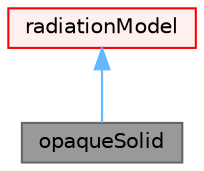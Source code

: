 digraph "opaqueSolid"
{
 // LATEX_PDF_SIZE
  bgcolor="transparent";
  edge [fontname=Helvetica,fontsize=10,labelfontname=Helvetica,labelfontsize=10];
  node [fontname=Helvetica,fontsize=10,shape=box,height=0.2,width=0.4];
  Node1 [id="Node000001",label="opaqueSolid",height=0.2,width=0.4,color="gray40", fillcolor="grey60", style="filled", fontcolor="black",tooltip="Radiation for solid opaque solids - does nothing to energy equation source terms (returns zeros) but ..."];
  Node2 -> Node1 [id="edge1_Node000001_Node000002",dir="back",color="steelblue1",style="solid",tooltip=" "];
  Node2 [id="Node000002",label="radiationModel",height=0.2,width=0.4,color="red", fillcolor="#FFF0F0", style="filled",URL="$classFoam_1_1radiation_1_1radiationModel.html",tooltip="Top level model for radiation modelling."];
}
